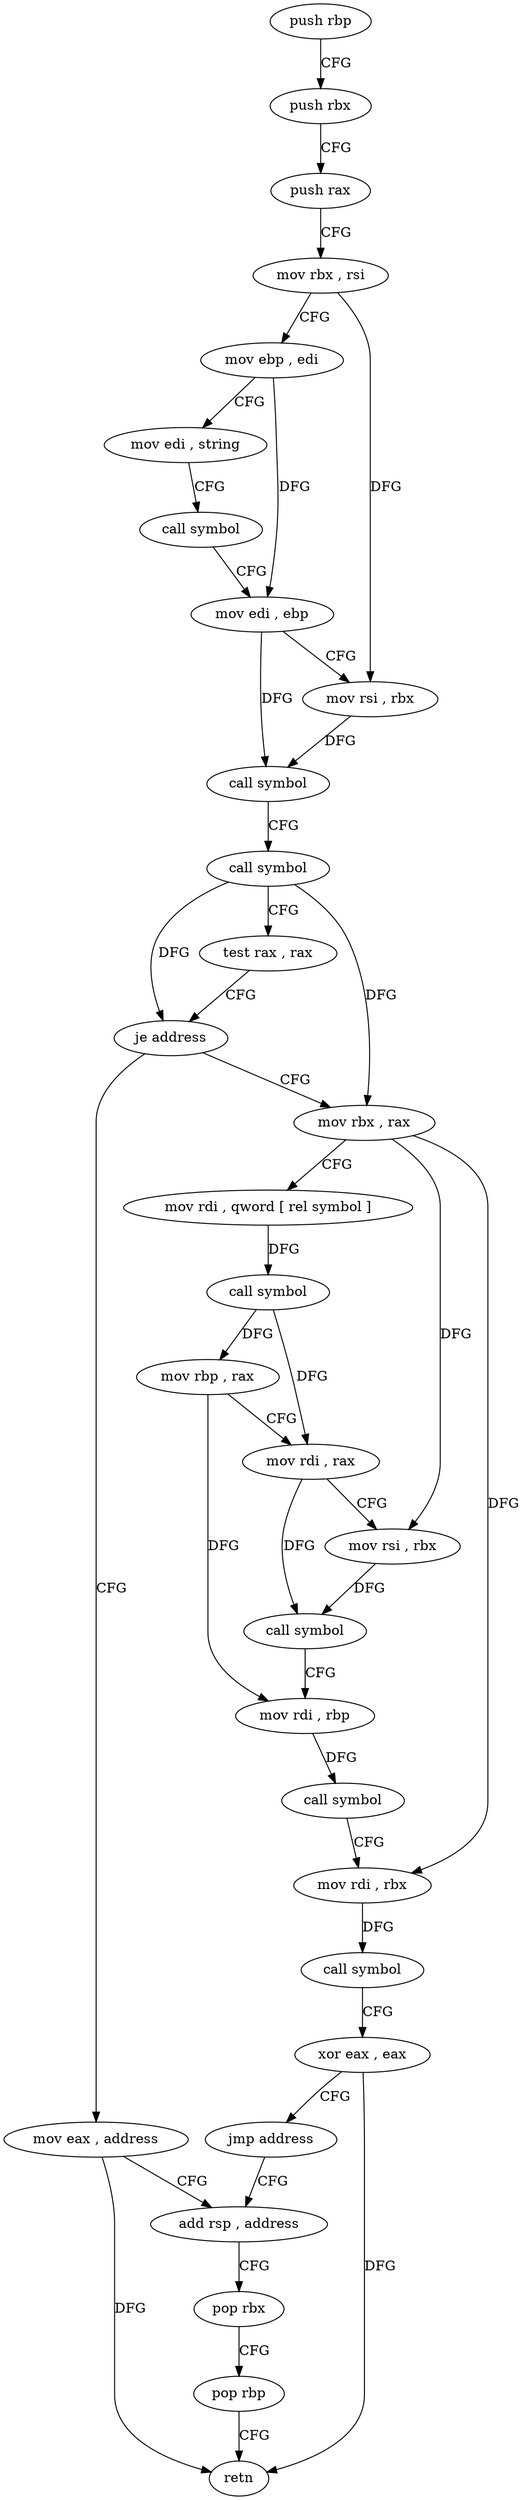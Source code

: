 digraph "func" {
"4215856" [label = "push rbp" ]
"4215857" [label = "push rbx" ]
"4215858" [label = "push rax" ]
"4215859" [label = "mov rbx , rsi" ]
"4215862" [label = "mov ebp , edi" ]
"4215864" [label = "mov edi , string" ]
"4215869" [label = "call symbol" ]
"4215874" [label = "mov edi , ebp" ]
"4215876" [label = "mov rsi , rbx" ]
"4215879" [label = "call symbol" ]
"4215884" [label = "call symbol" ]
"4215889" [label = "test rax , rax" ]
"4215892" [label = "je address" ]
"4215943" [label = "mov eax , address" ]
"4215894" [label = "mov rbx , rax" ]
"4215948" [label = "add rsp , address" ]
"4215897" [label = "mov rdi , qword [ rel symbol ]" ]
"4215904" [label = "call symbol" ]
"4215909" [label = "mov rbp , rax" ]
"4215912" [label = "mov rdi , rax" ]
"4215915" [label = "mov rsi , rbx" ]
"4215918" [label = "call symbol" ]
"4215923" [label = "mov rdi , rbp" ]
"4215926" [label = "call symbol" ]
"4215931" [label = "mov rdi , rbx" ]
"4215934" [label = "call symbol" ]
"4215939" [label = "xor eax , eax" ]
"4215941" [label = "jmp address" ]
"4215952" [label = "pop rbx" ]
"4215953" [label = "pop rbp" ]
"4215954" [label = "retn" ]
"4215856" -> "4215857" [ label = "CFG" ]
"4215857" -> "4215858" [ label = "CFG" ]
"4215858" -> "4215859" [ label = "CFG" ]
"4215859" -> "4215862" [ label = "CFG" ]
"4215859" -> "4215876" [ label = "DFG" ]
"4215862" -> "4215864" [ label = "CFG" ]
"4215862" -> "4215874" [ label = "DFG" ]
"4215864" -> "4215869" [ label = "CFG" ]
"4215869" -> "4215874" [ label = "CFG" ]
"4215874" -> "4215876" [ label = "CFG" ]
"4215874" -> "4215879" [ label = "DFG" ]
"4215876" -> "4215879" [ label = "DFG" ]
"4215879" -> "4215884" [ label = "CFG" ]
"4215884" -> "4215889" [ label = "CFG" ]
"4215884" -> "4215892" [ label = "DFG" ]
"4215884" -> "4215894" [ label = "DFG" ]
"4215889" -> "4215892" [ label = "CFG" ]
"4215892" -> "4215943" [ label = "CFG" ]
"4215892" -> "4215894" [ label = "CFG" ]
"4215943" -> "4215948" [ label = "CFG" ]
"4215943" -> "4215954" [ label = "DFG" ]
"4215894" -> "4215897" [ label = "CFG" ]
"4215894" -> "4215915" [ label = "DFG" ]
"4215894" -> "4215931" [ label = "DFG" ]
"4215948" -> "4215952" [ label = "CFG" ]
"4215897" -> "4215904" [ label = "DFG" ]
"4215904" -> "4215909" [ label = "DFG" ]
"4215904" -> "4215912" [ label = "DFG" ]
"4215909" -> "4215912" [ label = "CFG" ]
"4215909" -> "4215923" [ label = "DFG" ]
"4215912" -> "4215915" [ label = "CFG" ]
"4215912" -> "4215918" [ label = "DFG" ]
"4215915" -> "4215918" [ label = "DFG" ]
"4215918" -> "4215923" [ label = "CFG" ]
"4215923" -> "4215926" [ label = "DFG" ]
"4215926" -> "4215931" [ label = "CFG" ]
"4215931" -> "4215934" [ label = "DFG" ]
"4215934" -> "4215939" [ label = "CFG" ]
"4215939" -> "4215941" [ label = "CFG" ]
"4215939" -> "4215954" [ label = "DFG" ]
"4215941" -> "4215948" [ label = "CFG" ]
"4215952" -> "4215953" [ label = "CFG" ]
"4215953" -> "4215954" [ label = "CFG" ]
}
